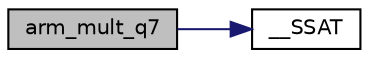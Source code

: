 digraph "arm_mult_q7"
{
 // LATEX_PDF_SIZE
  edge [fontname="Helvetica",fontsize="10",labelfontname="Helvetica",labelfontsize="10"];
  node [fontname="Helvetica",fontsize="10",shape=record];
  rankdir="LR";
  Node1 [label="arm_mult_q7",height=0.2,width=0.4,color="black", fillcolor="grey75", style="filled", fontcolor="black",tooltip="Q7 vector multiplication"];
  Node1 -> Node2 [color="midnightblue",fontsize="10",style="solid",fontname="Helvetica"];
  Node2 [label="__SSAT",height=0.2,width=0.4,color="black", fillcolor="white", style="filled",URL="$group___c_m_s_i_s___core___instruction_interface.html#ga372c0535573dde3e37f0f08c774a3487",tooltip="Signed Saturate."];
}

